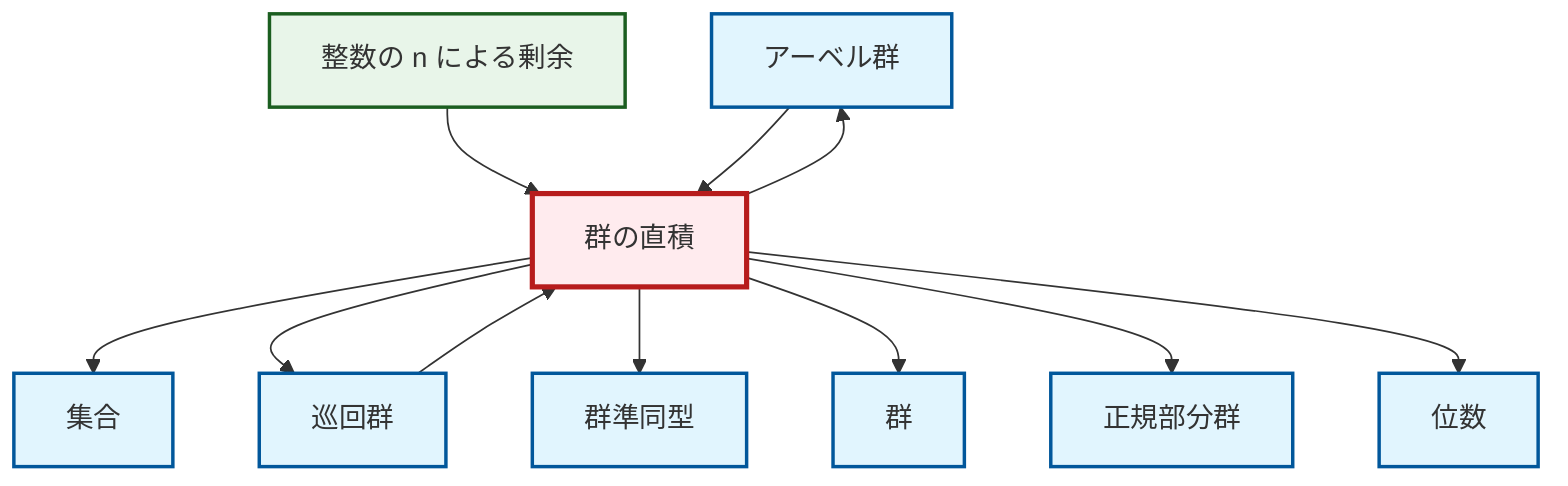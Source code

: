 graph TD
    classDef definition fill:#e1f5fe,stroke:#01579b,stroke-width:2px
    classDef theorem fill:#f3e5f5,stroke:#4a148c,stroke-width:2px
    classDef axiom fill:#fff3e0,stroke:#e65100,stroke-width:2px
    classDef example fill:#e8f5e9,stroke:#1b5e20,stroke-width:2px
    classDef current fill:#ffebee,stroke:#b71c1c,stroke-width:3px
    def-normal-subgroup["正規部分群"]:::definition
    def-homomorphism["群準同型"]:::definition
    def-group["群"]:::definition
    def-abelian-group["アーベル群"]:::definition
    def-direct-product["群の直積"]:::definition
    def-cyclic-group["巡回群"]:::definition
    def-order["位数"]:::definition
    ex-quotient-integers-mod-n["整数の n による剰余"]:::example
    def-set["集合"]:::definition
    ex-quotient-integers-mod-n --> def-direct-product
    def-cyclic-group --> def-direct-product
    def-direct-product --> def-set
    def-direct-product --> def-cyclic-group
    def-direct-product --> def-abelian-group
    def-direct-product --> def-homomorphism
    def-direct-product --> def-group
    def-direct-product --> def-normal-subgroup
    def-direct-product --> def-order
    def-abelian-group --> def-direct-product
    class def-direct-product current